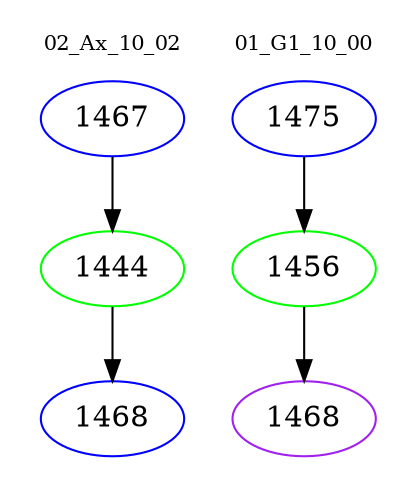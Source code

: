 digraph{
subgraph cluster_0 {
color = white
label = "02_Ax_10_02";
fontsize=10;
T0_1467 [label="1467", color="blue"]
T0_1467 -> T0_1444 [color="black"]
T0_1444 [label="1444", color="green"]
T0_1444 -> T0_1468 [color="black"]
T0_1468 [label="1468", color="blue"]
}
subgraph cluster_1 {
color = white
label = "01_G1_10_00";
fontsize=10;
T1_1475 [label="1475", color="blue"]
T1_1475 -> T1_1456 [color="black"]
T1_1456 [label="1456", color="green"]
T1_1456 -> T1_1468 [color="black"]
T1_1468 [label="1468", color="purple"]
}
}
